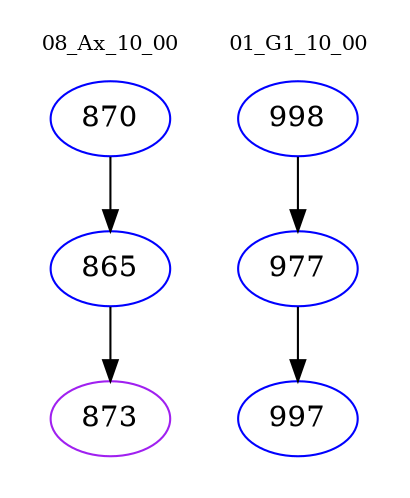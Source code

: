 digraph{
subgraph cluster_0 {
color = white
label = "08_Ax_10_00";
fontsize=10;
T0_870 [label="870", color="blue"]
T0_870 -> T0_865 [color="black"]
T0_865 [label="865", color="blue"]
T0_865 -> T0_873 [color="black"]
T0_873 [label="873", color="purple"]
}
subgraph cluster_1 {
color = white
label = "01_G1_10_00";
fontsize=10;
T1_998 [label="998", color="blue"]
T1_998 -> T1_977 [color="black"]
T1_977 [label="977", color="blue"]
T1_977 -> T1_997 [color="black"]
T1_997 [label="997", color="blue"]
}
}
